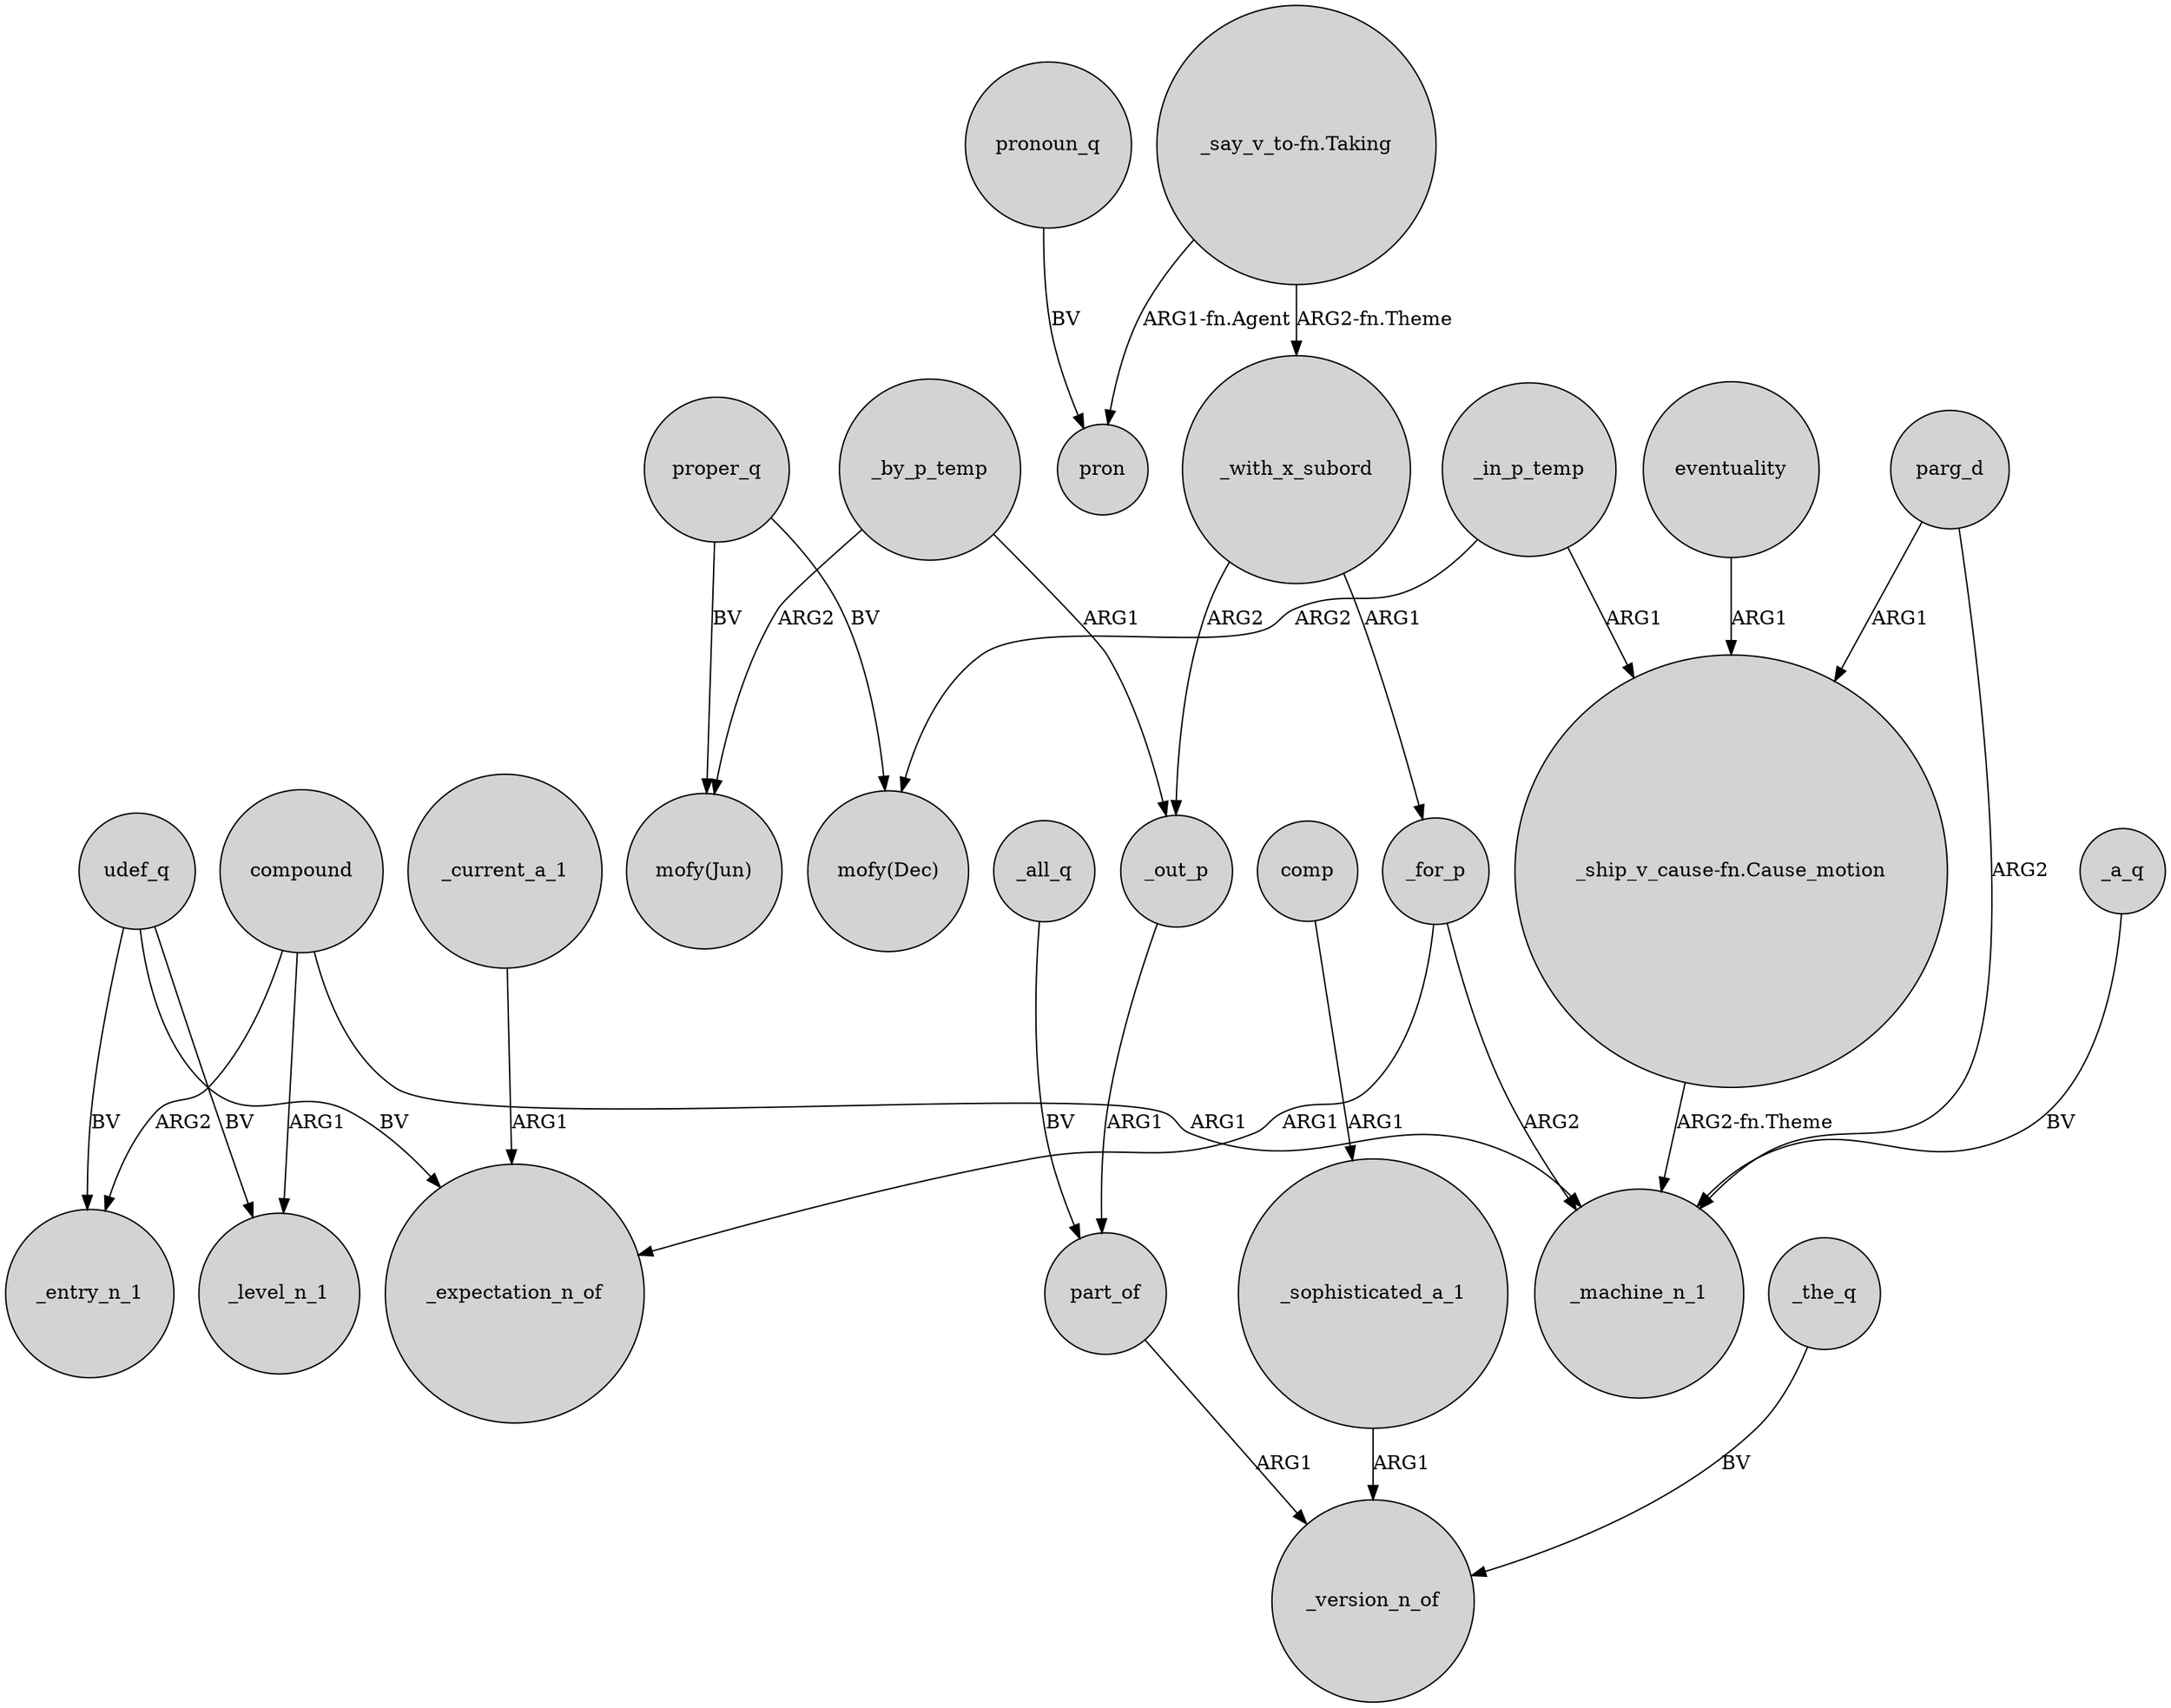 digraph {
	node [shape=circle style=filled]
	compound -> _level_n_1 [label=ARG1]
	compound -> _machine_n_1 [label=ARG1]
	_current_a_1 -> _expectation_n_of [label=ARG1]
	part_of -> _version_n_of [label=ARG1]
	_in_p_temp -> "_ship_v_cause-fn.Cause_motion" [label=ARG1]
	_out_p -> part_of [label=ARG1]
	_with_x_subord -> _out_p [label=ARG2]
	proper_q -> "mofy(Jun)" [label=BV]
	_all_q -> part_of [label=BV]
	"_say_v_to-fn.Taking" -> _with_x_subord [label="ARG2-fn.Theme"]
	udef_q -> _entry_n_1 [label=BV]
	_sophisticated_a_1 -> _version_n_of [label=ARG1]
	"_say_v_to-fn.Taking" -> pron [label="ARG1-fn.Agent"]
	proper_q -> "mofy(Dec)" [label=BV]
	pronoun_q -> pron [label=BV]
	_in_p_temp -> "mofy(Dec)" [label=ARG2]
	comp -> _sophisticated_a_1 [label=ARG1]
	eventuality -> "_ship_v_cause-fn.Cause_motion" [label=ARG1]
	_by_p_temp -> _out_p [label=ARG1]
	udef_q -> _expectation_n_of [label=BV]
	udef_q -> _level_n_1 [label=BV]
	parg_d -> "_ship_v_cause-fn.Cause_motion" [label=ARG1]
	_by_p_temp -> "mofy(Jun)" [label=ARG2]
	_for_p -> _machine_n_1 [label=ARG2]
	"_ship_v_cause-fn.Cause_motion" -> _machine_n_1 [label="ARG2-fn.Theme"]
	_for_p -> _expectation_n_of [label=ARG1]
	_with_x_subord -> _for_p [label=ARG1]
	_the_q -> _version_n_of [label=BV]
	parg_d -> _machine_n_1 [label=ARG2]
	compound -> _entry_n_1 [label=ARG2]
	_a_q -> _machine_n_1 [label=BV]
}
